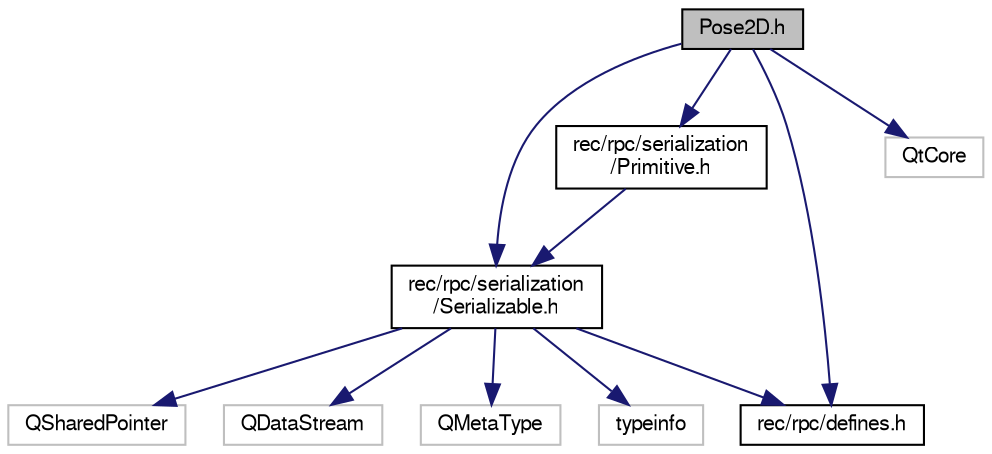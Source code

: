 digraph "Pose2D.h"
{
  edge [fontname="FreeSans",fontsize="10",labelfontname="FreeSans",labelfontsize="10"];
  node [fontname="FreeSans",fontsize="10",shape=record];
  Node1 [label="Pose2D.h",height=0.2,width=0.4,color="black", fillcolor="grey75", style="filled", fontcolor="black"];
  Node1 -> Node2 [color="midnightblue",fontsize="10",style="solid",fontname="FreeSans"];
  Node2 [label="rec/rpc/serialization\l/Serializable.h",height=0.2,width=0.4,color="black", fillcolor="white", style="filled",URL="$a00029.html"];
  Node2 -> Node3 [color="midnightblue",fontsize="10",style="solid",fontname="FreeSans"];
  Node3 [label="QSharedPointer",height=0.2,width=0.4,color="grey75", fillcolor="white", style="filled"];
  Node2 -> Node4 [color="midnightblue",fontsize="10",style="solid",fontname="FreeSans"];
  Node4 [label="QDataStream",height=0.2,width=0.4,color="grey75", fillcolor="white", style="filled"];
  Node2 -> Node5 [color="midnightblue",fontsize="10",style="solid",fontname="FreeSans"];
  Node5 [label="QMetaType",height=0.2,width=0.4,color="grey75", fillcolor="white", style="filled"];
  Node2 -> Node6 [color="midnightblue",fontsize="10",style="solid",fontname="FreeSans"];
  Node6 [label="typeinfo",height=0.2,width=0.4,color="grey75", fillcolor="white", style="filled"];
  Node2 -> Node7 [color="midnightblue",fontsize="10",style="solid",fontname="FreeSans"];
  Node7 [label="rec/rpc/defines.h",height=0.2,width=0.4,color="black", fillcolor="white", style="filled",URL="$a00022.html"];
  Node1 -> Node8 [color="midnightblue",fontsize="10",style="solid",fontname="FreeSans"];
  Node8 [label="rec/rpc/serialization\l/Primitive.h",height=0.2,width=0.4,color="black", fillcolor="white", style="filled",URL="$a00027.html"];
  Node8 -> Node2 [color="midnightblue",fontsize="10",style="solid",fontname="FreeSans"];
  Node1 -> Node7 [color="midnightblue",fontsize="10",style="solid",fontname="FreeSans"];
  Node1 -> Node9 [color="midnightblue",fontsize="10",style="solid",fontname="FreeSans"];
  Node9 [label="QtCore",height=0.2,width=0.4,color="grey75", fillcolor="white", style="filled"];
}
